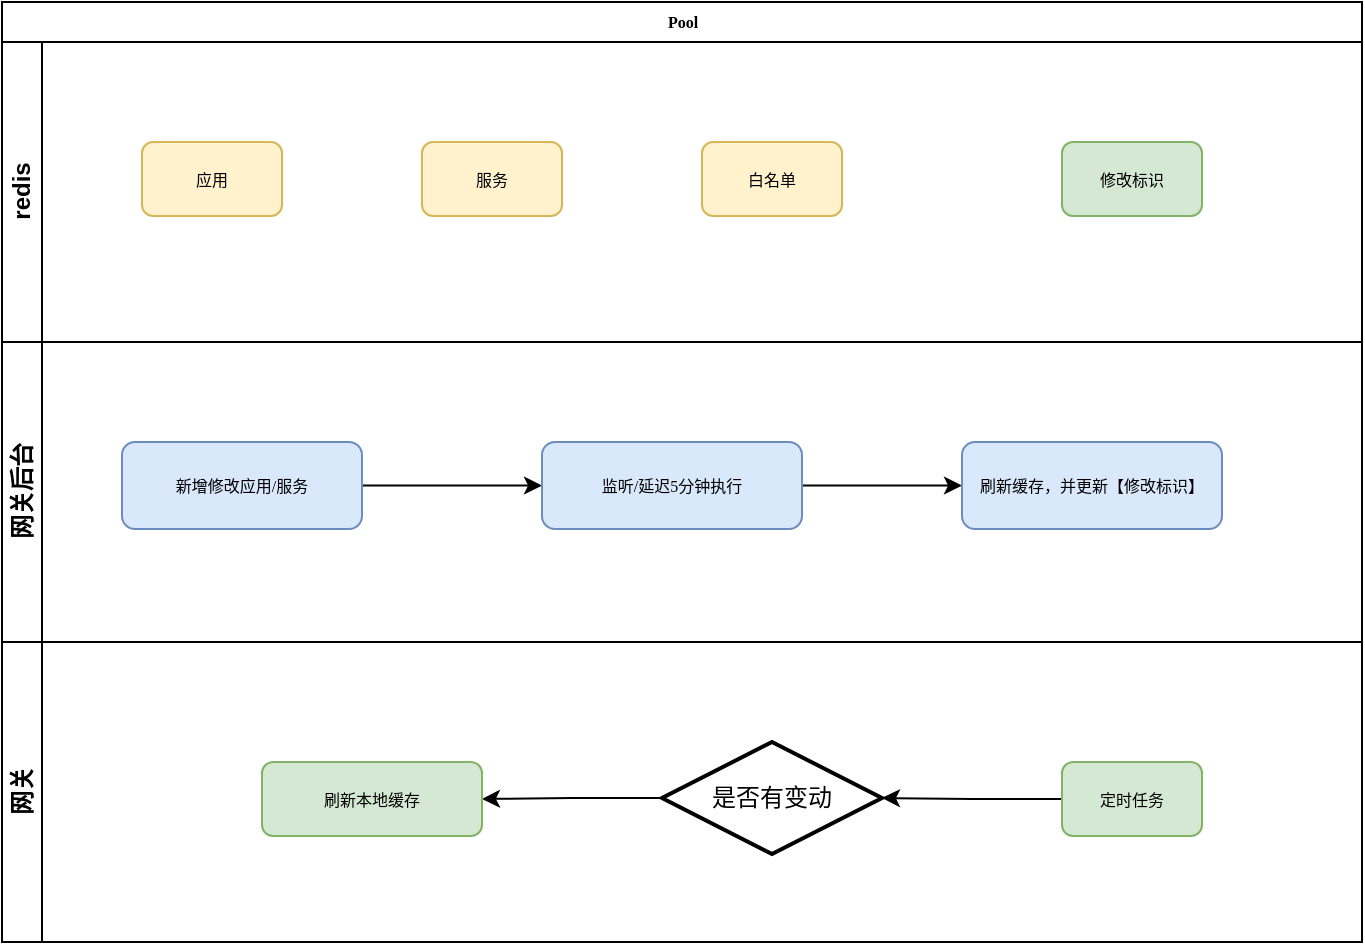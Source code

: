 <mxfile version="20.8.3" type="github">
  <diagram name="Page-1" id="c7488fd3-1785-93aa-aadb-54a6760d102a">
    <mxGraphModel dx="954" dy="562" grid="1" gridSize="10" guides="1" tooltips="1" connect="1" arrows="1" fold="1" page="1" pageScale="1" pageWidth="1100" pageHeight="850" background="none" math="0" shadow="0">
      <root>
        <mxCell id="0" />
        <mxCell id="1" parent="0" />
        <mxCell id="2b4e8129b02d487f-1" value="Pool" style="swimlane;html=1;childLayout=stackLayout;horizontal=1;startSize=20;horizontalStack=0;rounded=0;shadow=0;labelBackgroundColor=none;strokeWidth=1;fontFamily=Verdana;fontSize=8;align=center;" parent="1" vertex="1">
          <mxGeometry x="180" y="70" width="680" height="470" as="geometry" />
        </mxCell>
        <mxCell id="2b4e8129b02d487f-2" value="redis" style="swimlane;html=1;startSize=20;horizontal=0;" parent="2b4e8129b02d487f-1" vertex="1">
          <mxGeometry y="20" width="680" height="150" as="geometry" />
        </mxCell>
        <mxCell id="L4fKw0jht444IX3Zw-Gd-5" value="服务" style="rounded=1;whiteSpace=wrap;html=1;shadow=0;labelBackgroundColor=none;strokeWidth=1;fontFamily=Verdana;fontSize=8;align=center;fillColor=#fff2cc;strokeColor=#d6b656;" vertex="1" parent="2b4e8129b02d487f-2">
          <mxGeometry x="210" y="50" width="70" height="37" as="geometry" />
        </mxCell>
        <mxCell id="2b4e8129b02d487f-17" value="应用" style="rounded=1;whiteSpace=wrap;html=1;shadow=0;labelBackgroundColor=none;strokeWidth=1;fontFamily=Verdana;fontSize=8;align=center;fillColor=#fff2cc;strokeColor=#d6b656;" parent="2b4e8129b02d487f-2" vertex="1">
          <mxGeometry x="70" y="50" width="70" height="37" as="geometry" />
        </mxCell>
        <mxCell id="L4fKw0jht444IX3Zw-Gd-6" value="白名单" style="rounded=1;whiteSpace=wrap;html=1;shadow=0;labelBackgroundColor=none;strokeWidth=1;fontFamily=Verdana;fontSize=8;align=center;fillColor=#fff2cc;strokeColor=#d6b656;" vertex="1" parent="2b4e8129b02d487f-2">
          <mxGeometry x="350" y="50" width="70" height="37" as="geometry" />
        </mxCell>
        <mxCell id="L4fKw0jht444IX3Zw-Gd-7" value="修改标识" style="rounded=1;whiteSpace=wrap;html=1;shadow=0;labelBackgroundColor=none;strokeWidth=1;fontFamily=Verdana;fontSize=8;align=center;fillColor=#d5e8d4;strokeColor=#82b366;" vertex="1" parent="2b4e8129b02d487f-2">
          <mxGeometry x="530" y="50" width="70" height="37" as="geometry" />
        </mxCell>
        <mxCell id="2b4e8129b02d487f-3" value="网关后台" style="swimlane;html=1;startSize=20;horizontal=0;" parent="2b4e8129b02d487f-1" vertex="1">
          <mxGeometry y="170" width="680" height="150" as="geometry" />
        </mxCell>
        <mxCell id="L4fKw0jht444IX3Zw-Gd-17" style="edgeStyle=orthogonalEdgeStyle;rounded=0;orthogonalLoop=1;jettySize=auto;html=1;exitX=1;exitY=0.5;exitDx=0;exitDy=0;entryX=0;entryY=0.5;entryDx=0;entryDy=0;" edge="1" parent="2b4e8129b02d487f-3" source="L4fKw0jht444IX3Zw-Gd-15" target="L4fKw0jht444IX3Zw-Gd-16">
          <mxGeometry relative="1" as="geometry" />
        </mxCell>
        <mxCell id="L4fKw0jht444IX3Zw-Gd-15" value="新增修改应用/服务" style="rounded=1;whiteSpace=wrap;html=1;shadow=0;labelBackgroundColor=none;strokeWidth=1;fontFamily=Verdana;fontSize=8;align=center;fillColor=#dae8fc;strokeColor=#6c8ebf;" vertex="1" parent="2b4e8129b02d487f-3">
          <mxGeometry x="60" y="50" width="120" height="43.5" as="geometry" />
        </mxCell>
        <mxCell id="L4fKw0jht444IX3Zw-Gd-19" style="edgeStyle=orthogonalEdgeStyle;rounded=0;orthogonalLoop=1;jettySize=auto;html=1;exitX=1;exitY=0.5;exitDx=0;exitDy=0;entryX=0;entryY=0.5;entryDx=0;entryDy=0;" edge="1" parent="2b4e8129b02d487f-3" source="L4fKw0jht444IX3Zw-Gd-16" target="L4fKw0jht444IX3Zw-Gd-18">
          <mxGeometry relative="1" as="geometry" />
        </mxCell>
        <mxCell id="L4fKw0jht444IX3Zw-Gd-16" value="监听/延迟5分钟执行" style="rounded=1;whiteSpace=wrap;html=1;shadow=0;labelBackgroundColor=none;strokeWidth=1;fontFamily=Verdana;fontSize=8;align=center;fillColor=#dae8fc;strokeColor=#6c8ebf;" vertex="1" parent="2b4e8129b02d487f-3">
          <mxGeometry x="270" y="50" width="130" height="43.5" as="geometry" />
        </mxCell>
        <mxCell id="L4fKw0jht444IX3Zw-Gd-18" value="刷新缓存，并更新【修改标识】" style="rounded=1;whiteSpace=wrap;html=1;shadow=0;labelBackgroundColor=none;strokeWidth=1;fontFamily=Verdana;fontSize=8;align=center;fillColor=#dae8fc;strokeColor=#6c8ebf;" vertex="1" parent="2b4e8129b02d487f-3">
          <mxGeometry x="480" y="50" width="130" height="43.5" as="geometry" />
        </mxCell>
        <mxCell id="2b4e8129b02d487f-4" value="网关" style="swimlane;html=1;startSize=20;horizontal=0;" parent="2b4e8129b02d487f-1" vertex="1">
          <mxGeometry y="320" width="680" height="150" as="geometry" />
        </mxCell>
        <mxCell id="L4fKw0jht444IX3Zw-Gd-12" style="edgeStyle=orthogonalEdgeStyle;rounded=0;orthogonalLoop=1;jettySize=auto;html=1;exitX=0;exitY=0.5;exitDx=0;exitDy=0;" edge="1" parent="2b4e8129b02d487f-4" source="L4fKw0jht444IX3Zw-Gd-10" target="L4fKw0jht444IX3Zw-Gd-11">
          <mxGeometry relative="1" as="geometry" />
        </mxCell>
        <mxCell id="L4fKw0jht444IX3Zw-Gd-10" value="定时任务" style="rounded=1;whiteSpace=wrap;html=1;shadow=0;labelBackgroundColor=none;strokeWidth=1;fontFamily=Verdana;fontSize=8;align=center;fillColor=#d5e8d4;strokeColor=#82b366;" vertex="1" parent="2b4e8129b02d487f-4">
          <mxGeometry x="530" y="60" width="70" height="37" as="geometry" />
        </mxCell>
        <mxCell id="L4fKw0jht444IX3Zw-Gd-14" style="edgeStyle=orthogonalEdgeStyle;rounded=0;orthogonalLoop=1;jettySize=auto;html=1;exitX=0;exitY=0.5;exitDx=0;exitDy=0;exitPerimeter=0;entryX=1;entryY=0.5;entryDx=0;entryDy=0;" edge="1" parent="2b4e8129b02d487f-4" source="L4fKw0jht444IX3Zw-Gd-11" target="L4fKw0jht444IX3Zw-Gd-13">
          <mxGeometry relative="1" as="geometry" />
        </mxCell>
        <mxCell id="L4fKw0jht444IX3Zw-Gd-11" value="是否有变动" style="strokeWidth=2;html=1;shape=mxgraph.flowchart.decision;whiteSpace=wrap;" vertex="1" parent="2b4e8129b02d487f-4">
          <mxGeometry x="330" y="50" width="110" height="56" as="geometry" />
        </mxCell>
        <mxCell id="L4fKw0jht444IX3Zw-Gd-13" value="刷新本地缓存" style="rounded=1;whiteSpace=wrap;html=1;shadow=0;labelBackgroundColor=none;strokeWidth=1;fontFamily=Verdana;fontSize=8;align=center;fillColor=#d5e8d4;strokeColor=#82b366;" vertex="1" parent="2b4e8129b02d487f-4">
          <mxGeometry x="130" y="60" width="110" height="37" as="geometry" />
        </mxCell>
      </root>
    </mxGraphModel>
  </diagram>
</mxfile>

